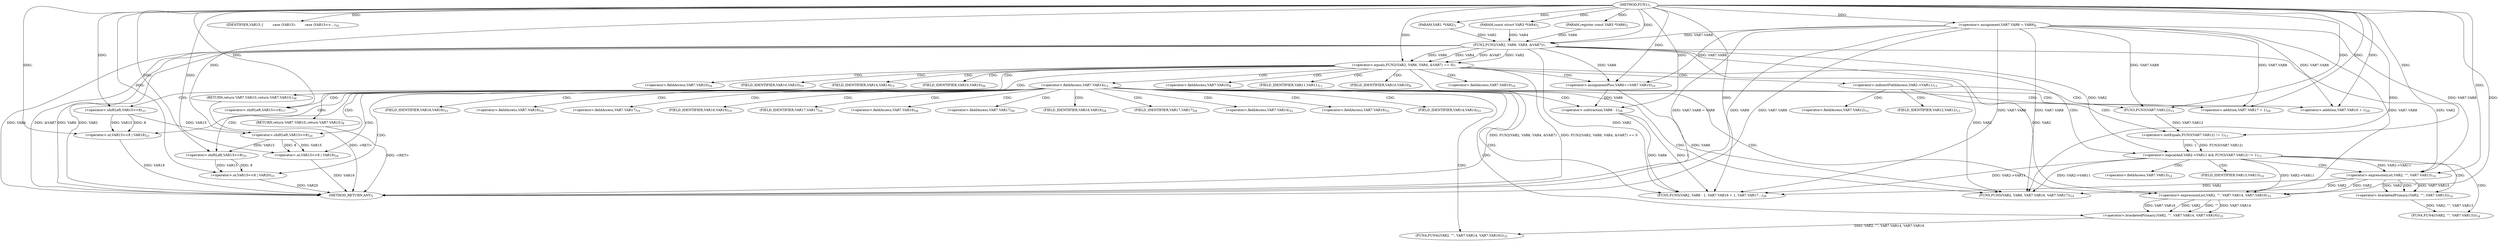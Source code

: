 digraph "FUN1" {  
"8" [label = <(METHOD,FUN1)<SUB>1</SUB>> ]
"129" [label = <(METHOD_RETURN,ANY)<SUB>1</SUB>> ]
"9" [label = <(PARAM,VAR1 *VAR2)<SUB>1</SUB>> ]
"10" [label = <(PARAM,const struct VAR3 *VAR4)<SUB>2</SUB>> ]
"11" [label = <(PARAM,register const VAR5 *VAR6)<SUB>2</SUB>> ]
"14" [label = <(&lt;operator&gt;.assignment,VAR7.VAR8 = VAR9)<SUB>6</SUB>> ]
"33" [label = <(&lt;operator&gt;.assignmentPlus,VAR6+=VAR7.VAR10)<SUB>10</SUB>> ]
"125" [label = <(RETURN,return VAR7.VAR10;,return VAR7.VAR10;)<SUB>36</SUB>> ]
"20" [label = <(&lt;operator&gt;.equals,FUN2(VAR2, VAR6, VAR4, &amp;VAR7) == 0)<SUB>7</SUB>> ]
"39" [label = <(&lt;operator&gt;.logicalAnd,VAR2-&gt;VAR11 &amp;&amp; FUN3(VAR7.VAR12) != 1)<SUB>13</SUB>> ]
"29" [label = <(RETURN,return VAR7.VAR10;,return VAR7.VAR10;)<SUB>8</SUB>> ]
"50" [label = <(FUN4,FUN4((VAR2, &quot;&quot;, VAR7.VAR13)))<SUB>14</SUB>> ]
"64" [label = <(IDENTIFIER,VAR15,{
         case (VAR15):
         case (VAR15&lt;&lt;...)<SUB>16</SUB>> ]
"66" [label = <(&lt;operator&gt;.shiftLeft,VAR15&lt;&lt;8)<SUB>17</SUB>> ]
"69" [label = <(FUN5,FUN5(VAR2, VAR6, VAR7.VAR16, VAR7.VAR17))<SUB>19</SUB>> ]
"80" [label = <(&lt;operator&gt;.or,VAR15&lt;&lt;8 | VAR18)<SUB>23</SUB>> ]
"86" [label = <(&lt;operator&gt;.or,VAR15&lt;&lt;8 | VAR19)<SUB>24</SUB>> ]
"92" [label = <(&lt;operator&gt;.or,VAR15&lt;&lt;8 | VAR20)<SUB>25</SUB>> ]
"97" [label = <(FUN5,FUN5(VAR2, VAR6 - 1, VAR7.VAR16 + 1, VAR7.VAR17...)<SUB>28</SUB>> ]
"114" [label = <(FUN4,FUN4((VAR2, &quot;&quot;, VAR7.VAR14, VAR7.VAR16)))<SUB>33</SUB>> ]
"21" [label = <(FUN2,FUN2(VAR2, VAR6, VAR4, &amp;VAR7))<SUB>7</SUB>> ]
"43" [label = <(&lt;operator&gt;.notEquals,FUN3(VAR7.VAR12) != 1)<SUB>13</SUB>> ]
"44" [label = <(FUN3,FUN3(VAR7.VAR12))<SUB>13</SUB>> ]
"51" [label = <(&lt;operator&gt;.bracketedPrimary,(VAR2, &quot;&quot;, VAR7.VAR13))<SUB>14</SUB>> ]
"81" [label = <(&lt;operator&gt;.shiftLeft,VAR15&lt;&lt;8)<SUB>23</SUB>> ]
"87" [label = <(&lt;operator&gt;.shiftLeft,VAR15&lt;&lt;8)<SUB>24</SUB>> ]
"93" [label = <(&lt;operator&gt;.shiftLeft,VAR15&lt;&lt;8)<SUB>25</SUB>> ]
"99" [label = <(&lt;operator&gt;.subtraction,VAR6 - 1)<SUB>28</SUB>> ]
"102" [label = <(&lt;operator&gt;.addition,VAR7.VAR16 + 1)<SUB>28</SUB>> ]
"107" [label = <(&lt;operator&gt;.addition,VAR7.VAR17 + 1)<SUB>28</SUB>> ]
"115" [label = <(&lt;operator&gt;.bracketedPrimary,(VAR2, &quot;&quot;, VAR7.VAR14, VAR7.VAR16))<SUB>33</SUB>> ]
"52" [label = <(&lt;operator&gt;.expressionList,VAR2, &quot;&quot;, VAR7.VAR13)<SUB>14</SUB>> ]
"116" [label = <(&lt;operator&gt;.expressionList,VAR2, &quot;&quot;, VAR7.VAR14, VAR7.VAR16)<SUB>33</SUB>> ]
"35" [label = <(&lt;operator&gt;.fieldAccess,VAR7.VAR10)<SUB>10</SUB>> ]
"59" [label = <(&lt;operator&gt;.fieldAccess,VAR7.VAR14)<SUB>15</SUB>> ]
"126" [label = <(&lt;operator&gt;.fieldAccess,VAR7.VAR10)<SUB>36</SUB>> ]
"37" [label = <(FIELD_IDENTIFIER,VAR10,VAR10)<SUB>10</SUB>> ]
"40" [label = <(&lt;operator&gt;.indirectFieldAccess,VAR2-&gt;VAR11)<SUB>13</SUB>> ]
"61" [label = <(FIELD_IDENTIFIER,VAR14,VAR14)<SUB>15</SUB>> ]
"128" [label = <(FIELD_IDENTIFIER,VAR10,VAR10)<SUB>36</SUB>> ]
"30" [label = <(&lt;operator&gt;.fieldAccess,VAR7.VAR10)<SUB>8</SUB>> ]
"42" [label = <(FIELD_IDENTIFIER,VAR11,VAR11)<SUB>13</SUB>> ]
"72" [label = <(&lt;operator&gt;.fieldAccess,VAR7.VAR16)<SUB>19</SUB>> ]
"75" [label = <(&lt;operator&gt;.fieldAccess,VAR7.VAR17)<SUB>19</SUB>> ]
"32" [label = <(FIELD_IDENTIFIER,VAR10,VAR10)<SUB>8</SUB>> ]
"45" [label = <(&lt;operator&gt;.fieldAccess,VAR7.VAR12)<SUB>13</SUB>> ]
"74" [label = <(FIELD_IDENTIFIER,VAR16,VAR16)<SUB>19</SUB>> ]
"77" [label = <(FIELD_IDENTIFIER,VAR17,VAR17)<SUB>19</SUB>> ]
"103" [label = <(&lt;operator&gt;.fieldAccess,VAR7.VAR16)<SUB>28</SUB>> ]
"108" [label = <(&lt;operator&gt;.fieldAccess,VAR7.VAR17)<SUB>28</SUB>> ]
"47" [label = <(FIELD_IDENTIFIER,VAR12,VAR12)<SUB>13</SUB>> ]
"55" [label = <(&lt;operator&gt;.fieldAccess,VAR7.VAR13)<SUB>14</SUB>> ]
"105" [label = <(FIELD_IDENTIFIER,VAR16,VAR16)<SUB>28</SUB>> ]
"110" [label = <(FIELD_IDENTIFIER,VAR17,VAR17)<SUB>28</SUB>> ]
"119" [label = <(&lt;operator&gt;.fieldAccess,VAR7.VAR14)<SUB>33</SUB>> ]
"122" [label = <(&lt;operator&gt;.fieldAccess,VAR7.VAR16)<SUB>33</SUB>> ]
"57" [label = <(FIELD_IDENTIFIER,VAR13,VAR13)<SUB>14</SUB>> ]
"121" [label = <(FIELD_IDENTIFIER,VAR14,VAR14)<SUB>33</SUB>> ]
"124" [label = <(FIELD_IDENTIFIER,VAR16,VAR16)<SUB>33</SUB>> ]
  "125" -> "129"  [ label = "DDG: &lt;RET&gt;"] 
  "29" -> "129"  [ label = "DDG: &lt;RET&gt;"] 
  "14" -> "129"  [ label = "DDG: VAR7.VAR8"] 
  "14" -> "129"  [ label = "DDG: VAR7.VAR8 = VAR9"] 
  "21" -> "129"  [ label = "DDG: VAR2"] 
  "21" -> "129"  [ label = "DDG: VAR6"] 
  "21" -> "129"  [ label = "DDG: VAR4"] 
  "21" -> "129"  [ label = "DDG: &amp;VAR7"] 
  "20" -> "129"  [ label = "DDG: FUN2(VAR2, VAR6, VAR4, &amp;VAR7)"] 
  "20" -> "129"  [ label = "DDG: FUN2(VAR2, VAR6, VAR4, &amp;VAR7) == 0"] 
  "92" -> "129"  [ label = "DDG: VAR20"] 
  "86" -> "129"  [ label = "DDG: VAR19"] 
  "14" -> "129"  [ label = "DDG: VAR9"] 
  "80" -> "129"  [ label = "DDG: VAR18"] 
  "8" -> "9"  [ label = "DDG: "] 
  "8" -> "10"  [ label = "DDG: "] 
  "8" -> "11"  [ label = "DDG: "] 
  "8" -> "14"  [ label = "DDG: "] 
  "14" -> "33"  [ label = "DDG: VAR7.VAR8"] 
  "8" -> "33"  [ label = "DDG: "] 
  "21" -> "33"  [ label = "DDG: VAR6"] 
  "21" -> "20"  [ label = "DDG: VAR2"] 
  "21" -> "20"  [ label = "DDG: VAR6"] 
  "21" -> "20"  [ label = "DDG: VAR4"] 
  "21" -> "20"  [ label = "DDG: &amp;VAR7"] 
  "8" -> "20"  [ label = "DDG: "] 
  "21" -> "39"  [ label = "DDG: VAR2"] 
  "43" -> "39"  [ label = "DDG: FUN3(VAR7.VAR12)"] 
  "43" -> "39"  [ label = "DDG: 1"] 
  "8" -> "64"  [ label = "DDG: "] 
  "9" -> "21"  [ label = "DDG: VAR2"] 
  "8" -> "21"  [ label = "DDG: "] 
  "11" -> "21"  [ label = "DDG: VAR6"] 
  "10" -> "21"  [ label = "DDG: VAR4"] 
  "14" -> "21"  [ label = "DDG: VAR7.VAR8"] 
  "44" -> "43"  [ label = "DDG: VAR7.VAR12"] 
  "8" -> "43"  [ label = "DDG: "] 
  "51" -> "50"  [ label = "DDG: VAR2, &quot;&quot;, VAR7.VAR13"] 
  "8" -> "66"  [ label = "DDG: "] 
  "21" -> "69"  [ label = "DDG: VAR2"] 
  "39" -> "69"  [ label = "DDG: VAR2-&gt;VAR11"] 
  "52" -> "69"  [ label = "DDG: VAR2"] 
  "8" -> "69"  [ label = "DDG: "] 
  "33" -> "69"  [ label = "DDG: VAR6"] 
  "14" -> "69"  [ label = "DDG: VAR7.VAR8"] 
  "81" -> "80"  [ label = "DDG: VAR15"] 
  "81" -> "80"  [ label = "DDG: 8"] 
  "8" -> "80"  [ label = "DDG: "] 
  "87" -> "86"  [ label = "DDG: VAR15"] 
  "87" -> "86"  [ label = "DDG: 8"] 
  "8" -> "86"  [ label = "DDG: "] 
  "93" -> "92"  [ label = "DDG: VAR15"] 
  "93" -> "92"  [ label = "DDG: 8"] 
  "8" -> "92"  [ label = "DDG: "] 
  "21" -> "97"  [ label = "DDG: VAR2"] 
  "39" -> "97"  [ label = "DDG: VAR2-&gt;VAR11"] 
  "52" -> "97"  [ label = "DDG: VAR2"] 
  "8" -> "97"  [ label = "DDG: "] 
  "99" -> "97"  [ label = "DDG: VAR6"] 
  "99" -> "97"  [ label = "DDG: 1"] 
  "14" -> "97"  [ label = "DDG: VAR7.VAR8"] 
  "115" -> "114"  [ label = "DDG: VAR2, &quot;&quot;, VAR7.VAR14, VAR7.VAR16"] 
  "14" -> "44"  [ label = "DDG: VAR7.VAR8"] 
  "8" -> "44"  [ label = "DDG: "] 
  "52" -> "51"  [ label = "DDG: VAR2"] 
  "52" -> "51"  [ label = "DDG: &quot;&quot;"] 
  "52" -> "51"  [ label = "DDG: VAR7.VAR13"] 
  "8" -> "81"  [ label = "DDG: "] 
  "81" -> "87"  [ label = "DDG: VAR15"] 
  "8" -> "87"  [ label = "DDG: "] 
  "87" -> "93"  [ label = "DDG: VAR15"] 
  "8" -> "93"  [ label = "DDG: "] 
  "33" -> "99"  [ label = "DDG: VAR6"] 
  "8" -> "99"  [ label = "DDG: "] 
  "14" -> "102"  [ label = "DDG: VAR7.VAR8"] 
  "8" -> "102"  [ label = "DDG: "] 
  "14" -> "107"  [ label = "DDG: VAR7.VAR8"] 
  "8" -> "107"  [ label = "DDG: "] 
  "116" -> "115"  [ label = "DDG: VAR2"] 
  "116" -> "115"  [ label = "DDG: &quot;&quot;"] 
  "116" -> "115"  [ label = "DDG: VAR7.VAR14"] 
  "116" -> "115"  [ label = "DDG: VAR7.VAR16"] 
  "21" -> "52"  [ label = "DDG: VAR2"] 
  "39" -> "52"  [ label = "DDG: VAR2-&gt;VAR11"] 
  "8" -> "52"  [ label = "DDG: "] 
  "14" -> "52"  [ label = "DDG: VAR7.VAR8"] 
  "21" -> "116"  [ label = "DDG: VAR2"] 
  "39" -> "116"  [ label = "DDG: VAR2-&gt;VAR11"] 
  "52" -> "116"  [ label = "DDG: VAR2"] 
  "8" -> "116"  [ label = "DDG: "] 
  "14" -> "116"  [ label = "DDG: VAR7.VAR8"] 
  "20" -> "30"  [ label = "CDG: "] 
  "20" -> "42"  [ label = "CDG: "] 
  "20" -> "37"  [ label = "CDG: "] 
  "20" -> "128"  [ label = "CDG: "] 
  "20" -> "40"  [ label = "CDG: "] 
  "20" -> "59"  [ label = "CDG: "] 
  "20" -> "35"  [ label = "CDG: "] 
  "20" -> "33"  [ label = "CDG: "] 
  "20" -> "61"  [ label = "CDG: "] 
  "20" -> "32"  [ label = "CDG: "] 
  "20" -> "29"  [ label = "CDG: "] 
  "20" -> "126"  [ label = "CDG: "] 
  "20" -> "125"  [ label = "CDG: "] 
  "20" -> "39"  [ label = "CDG: "] 
  "39" -> "51"  [ label = "CDG: "] 
  "39" -> "57"  [ label = "CDG: "] 
  "39" -> "52"  [ label = "CDG: "] 
  "39" -> "50"  [ label = "CDG: "] 
  "39" -> "55"  [ label = "CDG: "] 
  "59" -> "107"  [ label = "CDG: "] 
  "59" -> "115"  [ label = "CDG: "] 
  "59" -> "77"  [ label = "CDG: "] 
  "59" -> "75"  [ label = "CDG: "] 
  "59" -> "81"  [ label = "CDG: "] 
  "59" -> "102"  [ label = "CDG: "] 
  "59" -> "114"  [ label = "CDG: "] 
  "59" -> "103"  [ label = "CDG: "] 
  "59" -> "69"  [ label = "CDG: "] 
  "59" -> "74"  [ label = "CDG: "] 
  "59" -> "119"  [ label = "CDG: "] 
  "59" -> "121"  [ label = "CDG: "] 
  "59" -> "92"  [ label = "CDG: "] 
  "59" -> "87"  [ label = "CDG: "] 
  "59" -> "97"  [ label = "CDG: "] 
  "59" -> "93"  [ label = "CDG: "] 
  "59" -> "80"  [ label = "CDG: "] 
  "59" -> "108"  [ label = "CDG: "] 
  "59" -> "86"  [ label = "CDG: "] 
  "59" -> "66"  [ label = "CDG: "] 
  "59" -> "116"  [ label = "CDG: "] 
  "59" -> "122"  [ label = "CDG: "] 
  "59" -> "99"  [ label = "CDG: "] 
  "59" -> "72"  [ label = "CDG: "] 
  "59" -> "105"  [ label = "CDG: "] 
  "59" -> "110"  [ label = "CDG: "] 
  "59" -> "124"  [ label = "CDG: "] 
  "40" -> "44"  [ label = "CDG: "] 
  "40" -> "43"  [ label = "CDG: "] 
  "40" -> "47"  [ label = "CDG: "] 
  "40" -> "45"  [ label = "CDG: "] 
}
